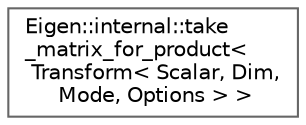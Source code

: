 digraph "类继承关系图"
{
 // LATEX_PDF_SIZE
  bgcolor="transparent";
  edge [fontname=Helvetica,fontsize=10,labelfontname=Helvetica,labelfontsize=10];
  node [fontname=Helvetica,fontsize=10,shape=box,height=0.2,width=0.4];
  rankdir="LR";
  Node0 [id="Node000000",label="Eigen::internal::take\l_matrix_for_product\<\l Transform\< Scalar, Dim,\l Mode, Options \> \>",height=0.2,width=0.4,color="grey40", fillcolor="white", style="filled",URL="$struct_eigen_1_1internal_1_1take__matrix__for__product_3_01_transform_3_01_scalar_00_01_dim_00_01_mode_00_01_options_01_4_01_4.html",tooltip=" "];
}
